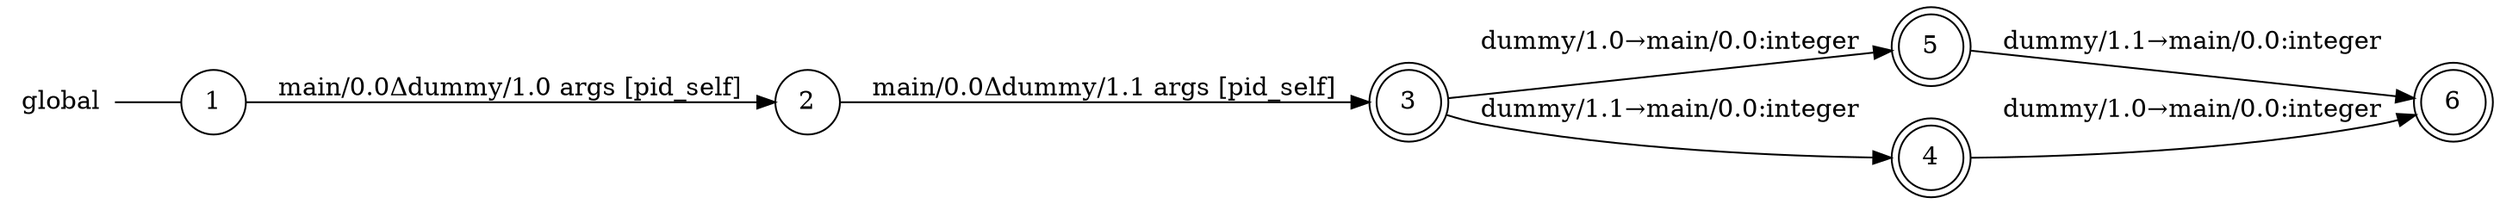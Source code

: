digraph global {
	rankdir="LR";
	n_0 [label="global", shape="plaintext"];
	n_1 [id="1", shape=circle, label="1"];
	n_0 -> n_1 [arrowhead=none];
	n_2 [id="7", shape=doublecircle, label="5"];
	n_3 [id="4", shape=doublecircle, label="4"];
	n_4 [id="3", shape=doublecircle, label="3"];
	n_5 [id="2", shape=circle, label="2"];
	n_6 [id="5", shape=doublecircle, label="6"];

	n_1 -> n_5 [id="[$e|1]", label="main/0.0Δdummy/1.0 args [pid_self]"];
	n_3 -> n_6 [id="[$e|4]", label="dummy/1.0→main/0.0:integer"];
	n_2 -> n_6 [id="[$e|6]", label="dummy/1.1→main/0.0:integer"];
	n_4 -> n_3 [id="[$e|5]", label="dummy/1.1→main/0.0:integer"];
	n_5 -> n_4 [id="[$e|2]", label="main/0.0Δdummy/1.1 args [pid_self]"];
	n_4 -> n_2 [id="[$e|0]", label="dummy/1.0→main/0.0:integer"];
}
